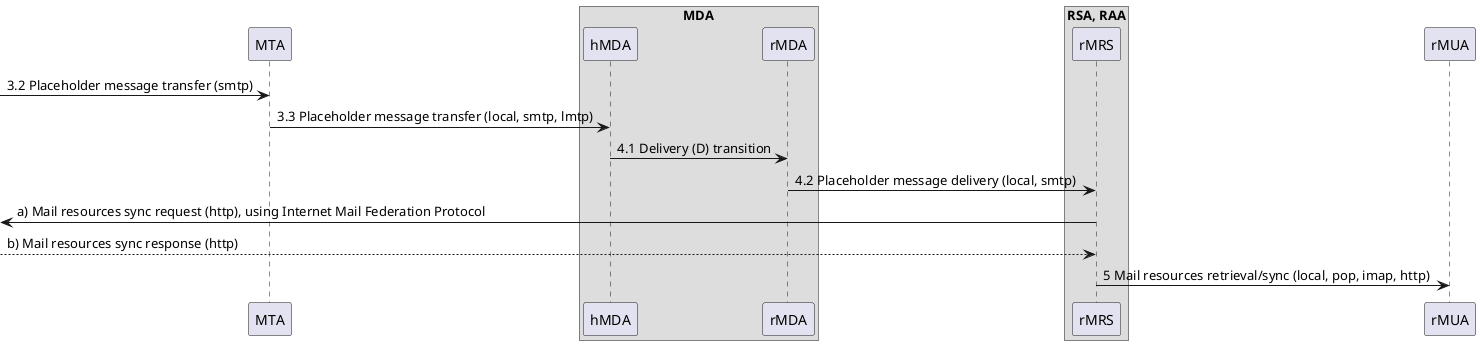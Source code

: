 @startuml Authorization-Enhanced Internet Mail Architecture, message flow part II.

/'
Message
Message User Agent (MUA)
    Author MUA (aMUA)
    Recipient MUA (rMUA)
Message Submission Agent (MSA)
    Author-focused MSA functions (aMSA)
    MHS-focused MSA functions (hMSA)
Message Transfer Agent (MTA)
Message Delivery Agent (MDA)
    Recipient-focused MDA functions (rMDA)
    MHS-focused MDA functions (hMDA)
Resource Sync Agent (RSA)
Resource Access Agent (RAA)    
Mail Resource Store (MRS)
    Author MRS (aMRS)
    Recipient MRS (rMRS)    
'/

'ADMD II. (bar.com)
participant "MTA" as MTA /'MTA'/
box "MDA" /'MDA'/
participant "hMDA" as hMDA /'MHS-focused MDA'/
participant "rMDA" as rMDA /'Recipient-focused MDA'/
end box
box "RSA, RAA" /'Resource Sync Agent, Resource Access Agent'/
participant "rMRS" as rMRS /'Recipient MRS'/
end box
participant "rMUA" as rMUA /'MUA'/

[-> MTA : 3.2 Placeholder message transfer (smtp)
MTA -> hMDA : 3.3 Placeholder message transfer (local, smtp, lmtp)
hMDA -> rMDA : 4.1 Delivery (D) transition
rMDA -> rMRS : 4.2 Placeholder message delivery (local, smtp)
rMRS ->[ : a) Mail resources sync request (http), using Internet Mail Federation Protocol
rMRS <--[ : b) Mail resources sync response (http)
rMRS -> rMUA : 5 Mail resources retrieval/sync (local, pop, imap, http)

@enduml